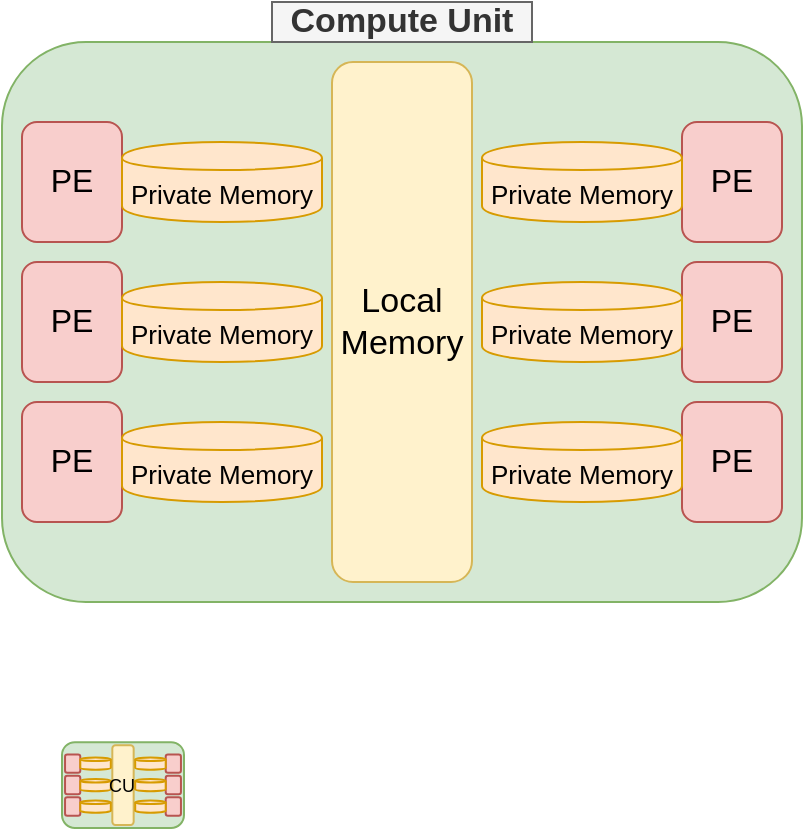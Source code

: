 <mxfile version="10.6.3" type="device"><diagram id="KFZDI4ysu6EZ-0vBwXPz" name="Page-1"><mxGraphModel dx="797" dy="408" grid="1" gridSize="10" guides="1" tooltips="1" connect="1" arrows="1" fold="1" page="1" pageScale="1" pageWidth="827" pageHeight="1169" math="0" shadow="0"><root><mxCell id="0"/><mxCell id="1" parent="0"/><mxCell id="TfvfCDyFgtMbB8uURkHr-16" value="" style="group" vertex="1" connectable="0" parent="1"><mxGeometry x="200" y="100" width="400" height="300" as="geometry"/></mxCell><mxCell id="TfvfCDyFgtMbB8uURkHr-1" value="" style="rounded=1;whiteSpace=wrap;html=1;fillColor=#d5e8d4;strokeColor=#82b366;" vertex="1" parent="TfvfCDyFgtMbB8uURkHr-16"><mxGeometry y="20" width="400" height="280" as="geometry"/></mxCell><mxCell id="TfvfCDyFgtMbB8uURkHr-2" value="Compute Unit&lt;br style=&quot;font-size: 17px;&quot;&gt;" style="text;html=1;strokeColor=#666666;fillColor=#f5f5f5;align=center;verticalAlign=middle;whiteSpace=wrap;rounded=0;fontStyle=1;fontSize=17;fontColor=#333333;" vertex="1" parent="TfvfCDyFgtMbB8uURkHr-16"><mxGeometry x="135" width="130" height="20" as="geometry"/></mxCell><mxCell id="TfvfCDyFgtMbB8uURkHr-3" value="Local&lt;br&gt;Memory&lt;br&gt;" style="rounded=1;whiteSpace=wrap;html=1;fillColor=#fff2cc;fontSize=17;strokeColor=#d6b656;" vertex="1" parent="TfvfCDyFgtMbB8uURkHr-16"><mxGeometry x="165" y="30" width="70" height="260" as="geometry"/></mxCell><mxCell id="TfvfCDyFgtMbB8uURkHr-4" value="&lt;span style=&quot;font-size: 16px&quot;&gt;PE&lt;/span&gt;&lt;br&gt;" style="rounded=1;whiteSpace=wrap;html=1;fillColor=#f8cecc;fontSize=17;strokeColor=#b85450;" vertex="1" parent="TfvfCDyFgtMbB8uURkHr-16"><mxGeometry x="10" y="60" width="50" height="60" as="geometry"/></mxCell><mxCell id="TfvfCDyFgtMbB8uURkHr-5" value="&lt;font style=&quot;font-size: 13px&quot;&gt;Private Memory&lt;/font&gt;" style="shape=cylinder;whiteSpace=wrap;html=1;boundedLbl=1;backgroundOutline=1;fillColor=#ffe6cc;fontSize=17;strokeColor=#d79b00;" vertex="1" parent="TfvfCDyFgtMbB8uURkHr-16"><mxGeometry x="60" y="70" width="100" height="40" as="geometry"/></mxCell><mxCell id="TfvfCDyFgtMbB8uURkHr-6" value="&lt;span style=&quot;font-size: 16px&quot;&gt;PE&lt;/span&gt;&lt;br&gt;" style="rounded=1;whiteSpace=wrap;html=1;fillColor=#f8cecc;fontSize=17;strokeColor=#b85450;" vertex="1" parent="TfvfCDyFgtMbB8uURkHr-16"><mxGeometry x="10" y="130" width="50" height="60" as="geometry"/></mxCell><mxCell id="TfvfCDyFgtMbB8uURkHr-7" value="&lt;font style=&quot;font-size: 13px&quot;&gt;Private Memory&lt;/font&gt;" style="shape=cylinder;whiteSpace=wrap;html=1;boundedLbl=1;backgroundOutline=1;fillColor=#ffe6cc;fontSize=17;strokeColor=#d79b00;" vertex="1" parent="TfvfCDyFgtMbB8uURkHr-16"><mxGeometry x="60" y="140" width="100" height="40" as="geometry"/></mxCell><mxCell id="TfvfCDyFgtMbB8uURkHr-8" value="&lt;span style=&quot;font-size: 16px&quot;&gt;PE&lt;/span&gt;&lt;br&gt;" style="rounded=1;whiteSpace=wrap;html=1;fillColor=#f8cecc;fontSize=17;strokeColor=#b85450;" vertex="1" parent="TfvfCDyFgtMbB8uURkHr-16"><mxGeometry x="10" y="200" width="50" height="60" as="geometry"/></mxCell><mxCell id="TfvfCDyFgtMbB8uURkHr-9" value="&lt;font style=&quot;font-size: 13px&quot;&gt;Private Memory&lt;/font&gt;" style="shape=cylinder;whiteSpace=wrap;html=1;boundedLbl=1;backgroundOutline=1;fillColor=#ffe6cc;fontSize=17;strokeColor=#d79b00;" vertex="1" parent="TfvfCDyFgtMbB8uURkHr-16"><mxGeometry x="60" y="210" width="100" height="40" as="geometry"/></mxCell><mxCell id="TfvfCDyFgtMbB8uURkHr-10" value="&lt;span style=&quot;font-size: 16px&quot;&gt;PE&lt;/span&gt;&lt;br&gt;" style="rounded=1;whiteSpace=wrap;html=1;fillColor=#f8cecc;fontSize=17;strokeColor=#b85450;" vertex="1" parent="TfvfCDyFgtMbB8uURkHr-16"><mxGeometry x="340" y="60" width="50" height="60" as="geometry"/></mxCell><mxCell id="TfvfCDyFgtMbB8uURkHr-11" value="&lt;span style=&quot;font-size: 16px&quot;&gt;PE&lt;/span&gt;&lt;br&gt;" style="rounded=1;whiteSpace=wrap;html=1;fillColor=#f8cecc;fontSize=17;strokeColor=#b85450;" vertex="1" parent="TfvfCDyFgtMbB8uURkHr-16"><mxGeometry x="340" y="130" width="50" height="60" as="geometry"/></mxCell><mxCell id="TfvfCDyFgtMbB8uURkHr-12" value="&lt;span style=&quot;font-size: 16px&quot;&gt;PE&lt;/span&gt;&lt;br&gt;" style="rounded=1;whiteSpace=wrap;html=1;fillColor=#f8cecc;fontSize=17;strokeColor=#b85450;" vertex="1" parent="TfvfCDyFgtMbB8uURkHr-16"><mxGeometry x="340" y="200" width="50" height="60" as="geometry"/></mxCell><mxCell id="TfvfCDyFgtMbB8uURkHr-13" value="&lt;font style=&quot;font-size: 13px&quot;&gt;Private Memory&lt;/font&gt;" style="shape=cylinder;whiteSpace=wrap;html=1;boundedLbl=1;backgroundOutline=1;fillColor=#ffe6cc;fontSize=17;strokeColor=#d79b00;" vertex="1" parent="TfvfCDyFgtMbB8uURkHr-16"><mxGeometry x="240" y="70" width="100" height="40" as="geometry"/></mxCell><mxCell id="TfvfCDyFgtMbB8uURkHr-14" value="&lt;font style=&quot;font-size: 13px&quot;&gt;Private Memory&lt;/font&gt;" style="shape=cylinder;whiteSpace=wrap;html=1;boundedLbl=1;backgroundOutline=1;fillColor=#ffe6cc;fontSize=17;strokeColor=#d79b00;" vertex="1" parent="TfvfCDyFgtMbB8uURkHr-16"><mxGeometry x="240" y="140" width="100" height="40" as="geometry"/></mxCell><mxCell id="TfvfCDyFgtMbB8uURkHr-15" value="&lt;font style=&quot;font-size: 13px&quot;&gt;Private Memory&lt;/font&gt;" style="shape=cylinder;whiteSpace=wrap;html=1;boundedLbl=1;backgroundOutline=1;fillColor=#ffe6cc;fontSize=17;strokeColor=#d79b00;" vertex="1" parent="TfvfCDyFgtMbB8uURkHr-16"><mxGeometry x="240" y="210" width="100" height="40" as="geometry"/></mxCell><mxCell id="TfvfCDyFgtMbB8uURkHr-36" value="" style="group" vertex="1" connectable="0" parent="1"><mxGeometry x="230" y="470.067" width="61" height="42.933" as="geometry"/></mxCell><mxCell id="TfvfCDyFgtMbB8uURkHr-18" value="" style="rounded=1;whiteSpace=wrap;html=1;fillColor=#d5e8d4;strokeColor=#82b366;" vertex="1" parent="TfvfCDyFgtMbB8uURkHr-36"><mxGeometry width="61" height="42.933" as="geometry"/></mxCell><mxCell id="TfvfCDyFgtMbB8uURkHr-20" value="" style="rounded=1;whiteSpace=wrap;html=1;fillColor=#fff2cc;fontSize=17;strokeColor=#d6b656;" vertex="1" parent="TfvfCDyFgtMbB8uURkHr-36"><mxGeometry x="25.162" y="1.533" width="10.675" height="39.867" as="geometry"/></mxCell><mxCell id="TfvfCDyFgtMbB8uURkHr-21" value="" style="rounded=1;whiteSpace=wrap;html=1;fillColor=#f8cecc;fontSize=17;strokeColor=#b85450;" vertex="1" parent="TfvfCDyFgtMbB8uURkHr-36"><mxGeometry x="1.525" y="6.133" width="7.625" height="9.2" as="geometry"/></mxCell><mxCell id="TfvfCDyFgtMbB8uURkHr-22" value="" style="shape=cylinder;whiteSpace=wrap;html=1;boundedLbl=1;backgroundOutline=1;fillColor=#ffe6cc;fontSize=17;strokeColor=#d79b00;" vertex="1" parent="TfvfCDyFgtMbB8uURkHr-36"><mxGeometry x="9.15" y="7.667" width="15.25" height="6.133" as="geometry"/></mxCell><mxCell id="TfvfCDyFgtMbB8uURkHr-23" value="" style="rounded=1;whiteSpace=wrap;html=1;fillColor=#f8cecc;fontSize=17;strokeColor=#b85450;" vertex="1" parent="TfvfCDyFgtMbB8uURkHr-36"><mxGeometry x="1.525" y="16.867" width="7.625" height="9.2" as="geometry"/></mxCell><mxCell id="TfvfCDyFgtMbB8uURkHr-24" value="" style="shape=cylinder;whiteSpace=wrap;html=1;boundedLbl=1;backgroundOutline=1;fillColor=#ffe6cc;fontSize=17;strokeColor=#d79b00;" vertex="1" parent="TfvfCDyFgtMbB8uURkHr-36"><mxGeometry x="9.15" y="18.4" width="15.25" height="6.133" as="geometry"/></mxCell><mxCell id="TfvfCDyFgtMbB8uURkHr-25" value="" style="rounded=1;whiteSpace=wrap;html=1;fillColor=#f8cecc;fontSize=17;strokeColor=#b85450;" vertex="1" parent="TfvfCDyFgtMbB8uURkHr-36"><mxGeometry x="1.525" y="27.6" width="7.625" height="9.2" as="geometry"/></mxCell><mxCell id="TfvfCDyFgtMbB8uURkHr-26" value="" style="shape=cylinder;whiteSpace=wrap;html=1;boundedLbl=1;backgroundOutline=1;fillColor=#ffe6cc;fontSize=17;strokeColor=#d79b00;" vertex="1" parent="TfvfCDyFgtMbB8uURkHr-36"><mxGeometry x="9.15" y="29.133" width="15.25" height="6.133" as="geometry"/></mxCell><mxCell id="TfvfCDyFgtMbB8uURkHr-27" value="" style="rounded=1;whiteSpace=wrap;html=1;fillColor=#f8cecc;fontSize=17;strokeColor=#b85450;" vertex="1" parent="TfvfCDyFgtMbB8uURkHr-36"><mxGeometry x="51.85" y="6.133" width="7.625" height="9.2" as="geometry"/></mxCell><mxCell id="TfvfCDyFgtMbB8uURkHr-28" value="" style="rounded=1;whiteSpace=wrap;html=1;fillColor=#f8cecc;fontSize=17;strokeColor=#b85450;" vertex="1" parent="TfvfCDyFgtMbB8uURkHr-36"><mxGeometry x="51.85" y="16.867" width="7.625" height="9.2" as="geometry"/></mxCell><mxCell id="TfvfCDyFgtMbB8uURkHr-29" value="" style="rounded=1;whiteSpace=wrap;html=1;fillColor=#f8cecc;fontSize=17;strokeColor=#b85450;" vertex="1" parent="TfvfCDyFgtMbB8uURkHr-36"><mxGeometry x="51.85" y="27.6" width="7.625" height="9.2" as="geometry"/></mxCell><mxCell id="TfvfCDyFgtMbB8uURkHr-30" value="" style="shape=cylinder;whiteSpace=wrap;html=1;boundedLbl=1;backgroundOutline=1;fillColor=#ffe6cc;fontSize=17;strokeColor=#d79b00;" vertex="1" parent="TfvfCDyFgtMbB8uURkHr-36"><mxGeometry x="36.6" y="7.667" width="15.25" height="6.133" as="geometry"/></mxCell><mxCell id="TfvfCDyFgtMbB8uURkHr-31" value="" style="shape=cylinder;whiteSpace=wrap;html=1;boundedLbl=1;backgroundOutline=1;fillColor=#ffe6cc;fontSize=17;strokeColor=#d79b00;" vertex="1" parent="TfvfCDyFgtMbB8uURkHr-36"><mxGeometry x="36.6" y="18.4" width="15.25" height="6.133" as="geometry"/></mxCell><mxCell id="TfvfCDyFgtMbB8uURkHr-32" value="" style="shape=cylinder;whiteSpace=wrap;html=1;boundedLbl=1;backgroundOutline=1;fillColor=#ffe6cc;fontSize=17;strokeColor=#d79b00;" vertex="1" parent="TfvfCDyFgtMbB8uURkHr-36"><mxGeometry x="36.6" y="29.133" width="15.25" height="6.133" as="geometry"/></mxCell><mxCell id="TfvfCDyFgtMbB8uURkHr-35" value="&lt;font style=&quot;font-size: 9px&quot;&gt;CU&lt;/font&gt;" style="text;html=1;strokeColor=none;fillColor=none;align=center;verticalAlign=middle;whiteSpace=wrap;rounded=0;fontSize=17;" vertex="1" parent="TfvfCDyFgtMbB8uURkHr-36"><mxGeometry x="20" y="9.933" width="20" height="20" as="geometry"/></mxCell></root></mxGraphModel></diagram></mxfile>